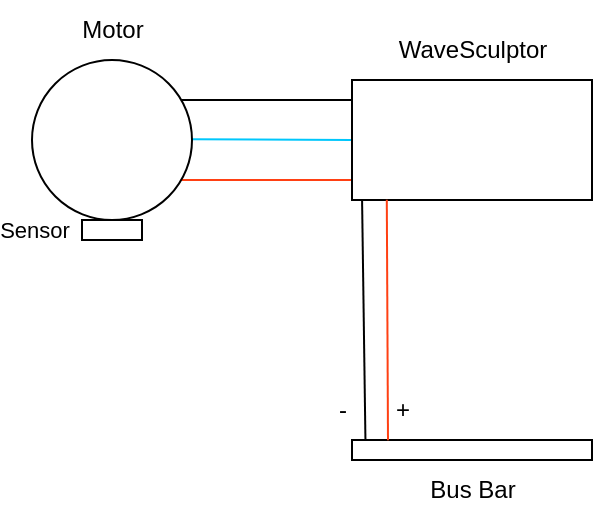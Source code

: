 <mxfile version="20.8.8" type="github">
  <diagram name="Page-1" id="-aFfNkPXCC5EGvtMxcwK">
    <mxGraphModel dx="112" dy="76" grid="1" gridSize="10" guides="1" tooltips="1" connect="1" arrows="1" fold="1" page="1" pageScale="1" pageWidth="850" pageHeight="1100" math="0" shadow="0">
      <root>
        <mxCell id="0" />
        <mxCell id="1" parent="0" />
        <mxCell id="5p-Mm2P6lFidVTFhIlTu-2" value="" style="rounded=0;whiteSpace=wrap;html=1;" vertex="1" parent="1">
          <mxGeometry x="65" y="230" width="30" height="10" as="geometry" />
        </mxCell>
        <mxCell id="5p-Mm2P6lFidVTFhIlTu-3" value="" style="endArrow=none;html=1;rounded=0;fillColor=#f8cecc;strokeColor=#ff4013;" edge="1" parent="1">
          <mxGeometry width="50" height="50" relative="1" as="geometry">
            <mxPoint x="110" y="210" as="sourcePoint" />
            <mxPoint x="200" y="210" as="targetPoint" />
          </mxGeometry>
        </mxCell>
        <mxCell id="5p-Mm2P6lFidVTFhIlTu-4" value="Sensor" style="edgeLabel;html=1;align=center;verticalAlign=middle;resizable=0;points=[];" vertex="1" connectable="0" parent="5p-Mm2P6lFidVTFhIlTu-3">
          <mxGeometry x="0.389" relative="1" as="geometry">
            <mxPoint x="-132" y="25" as="offset" />
          </mxGeometry>
        </mxCell>
        <mxCell id="5p-Mm2P6lFidVTFhIlTu-6" value="" style="endArrow=none;html=1;rounded=0;strokeColor=#00c7fc;" edge="1" parent="1">
          <mxGeometry width="50" height="50" relative="1" as="geometry">
            <mxPoint x="120" y="189.58" as="sourcePoint" />
            <mxPoint x="200" y="190" as="targetPoint" />
          </mxGeometry>
        </mxCell>
        <mxCell id="5p-Mm2P6lFidVTFhIlTu-7" value="" style="endArrow=none;html=1;rounded=0;strokeColor=#000000;" edge="1" parent="1">
          <mxGeometry width="50" height="50" relative="1" as="geometry">
            <mxPoint x="95" y="170" as="sourcePoint" />
            <mxPoint x="200" y="170" as="targetPoint" />
          </mxGeometry>
        </mxCell>
        <mxCell id="5p-Mm2P6lFidVTFhIlTu-1" value="" style="ellipse;whiteSpace=wrap;html=1;aspect=fixed;" vertex="1" parent="1">
          <mxGeometry x="40" y="150" width="80" height="80" as="geometry" />
        </mxCell>
        <mxCell id="5p-Mm2P6lFidVTFhIlTu-9" value="Motor" style="text;html=1;align=center;verticalAlign=middle;resizable=0;points=[];autosize=1;strokeColor=none;fillColor=none;" vertex="1" parent="1">
          <mxGeometry x="55" y="120" width="50" height="30" as="geometry" />
        </mxCell>
        <mxCell id="5p-Mm2P6lFidVTFhIlTu-10" value="" style="rounded=0;whiteSpace=wrap;html=1;" vertex="1" parent="1">
          <mxGeometry x="200" y="160" width="120" height="60" as="geometry" />
        </mxCell>
        <mxCell id="5p-Mm2P6lFidVTFhIlTu-11" value="WaveSculptor" style="text;html=1;align=center;verticalAlign=middle;resizable=0;points=[];autosize=1;strokeColor=none;fillColor=none;" vertex="1" parent="1">
          <mxGeometry x="210" y="130" width="100" height="30" as="geometry" />
        </mxCell>
        <mxCell id="5p-Mm2P6lFidVTFhIlTu-13" value="Bus Bar" style="text;html=1;align=center;verticalAlign=middle;resizable=0;points=[];autosize=1;strokeColor=none;fillColor=none;" vertex="1" parent="1">
          <mxGeometry x="225" y="350" width="70" height="30" as="geometry" />
        </mxCell>
        <mxCell id="5p-Mm2P6lFidVTFhIlTu-14" value="" style="rounded=0;whiteSpace=wrap;html=1;" vertex="1" parent="1">
          <mxGeometry x="200" y="340" width="120" height="10" as="geometry" />
        </mxCell>
        <mxCell id="5p-Mm2P6lFidVTFhIlTu-15" value="" style="endArrow=none;html=1;rounded=0;strokeColor=#ff4013;entryX=0.145;entryY=0.998;entryDx=0;entryDy=0;entryPerimeter=0;exitX=0.15;exitY=0.008;exitDx=0;exitDy=0;exitPerimeter=0;" edge="1" parent="1" source="5p-Mm2P6lFidVTFhIlTu-14" target="5p-Mm2P6lFidVTFhIlTu-10">
          <mxGeometry width="50" height="50" relative="1" as="geometry">
            <mxPoint x="217" y="330" as="sourcePoint" />
            <mxPoint x="390" y="260" as="targetPoint" />
          </mxGeometry>
        </mxCell>
        <mxCell id="5p-Mm2P6lFidVTFhIlTu-16" value="" style="endArrow=none;html=1;rounded=0;strokeColor=#000000;exitX=0.056;exitY=-0.041;exitDx=0;exitDy=0;exitPerimeter=0;entryX=0.042;entryY=1.004;entryDx=0;entryDy=0;entryPerimeter=0;" edge="1" parent="1" source="5p-Mm2P6lFidVTFhIlTu-14" target="5p-Mm2P6lFidVTFhIlTu-10">
          <mxGeometry width="50" height="50" relative="1" as="geometry">
            <mxPoint x="210" y="330" as="sourcePoint" />
            <mxPoint x="205" y="221" as="targetPoint" />
          </mxGeometry>
        </mxCell>
        <mxCell id="5p-Mm2P6lFidVTFhIlTu-17" value="+" style="text;html=1;align=center;verticalAlign=middle;resizable=0;points=[];autosize=1;strokeColor=none;fillColor=none;" vertex="1" parent="1">
          <mxGeometry x="210" y="310" width="30" height="30" as="geometry" />
        </mxCell>
        <mxCell id="5p-Mm2P6lFidVTFhIlTu-18" value="-" style="text;html=1;align=center;verticalAlign=middle;resizable=0;points=[];autosize=1;strokeColor=none;fillColor=none;" vertex="1" parent="1">
          <mxGeometry x="180" y="310" width="30" height="30" as="geometry" />
        </mxCell>
      </root>
    </mxGraphModel>
  </diagram>
</mxfile>
